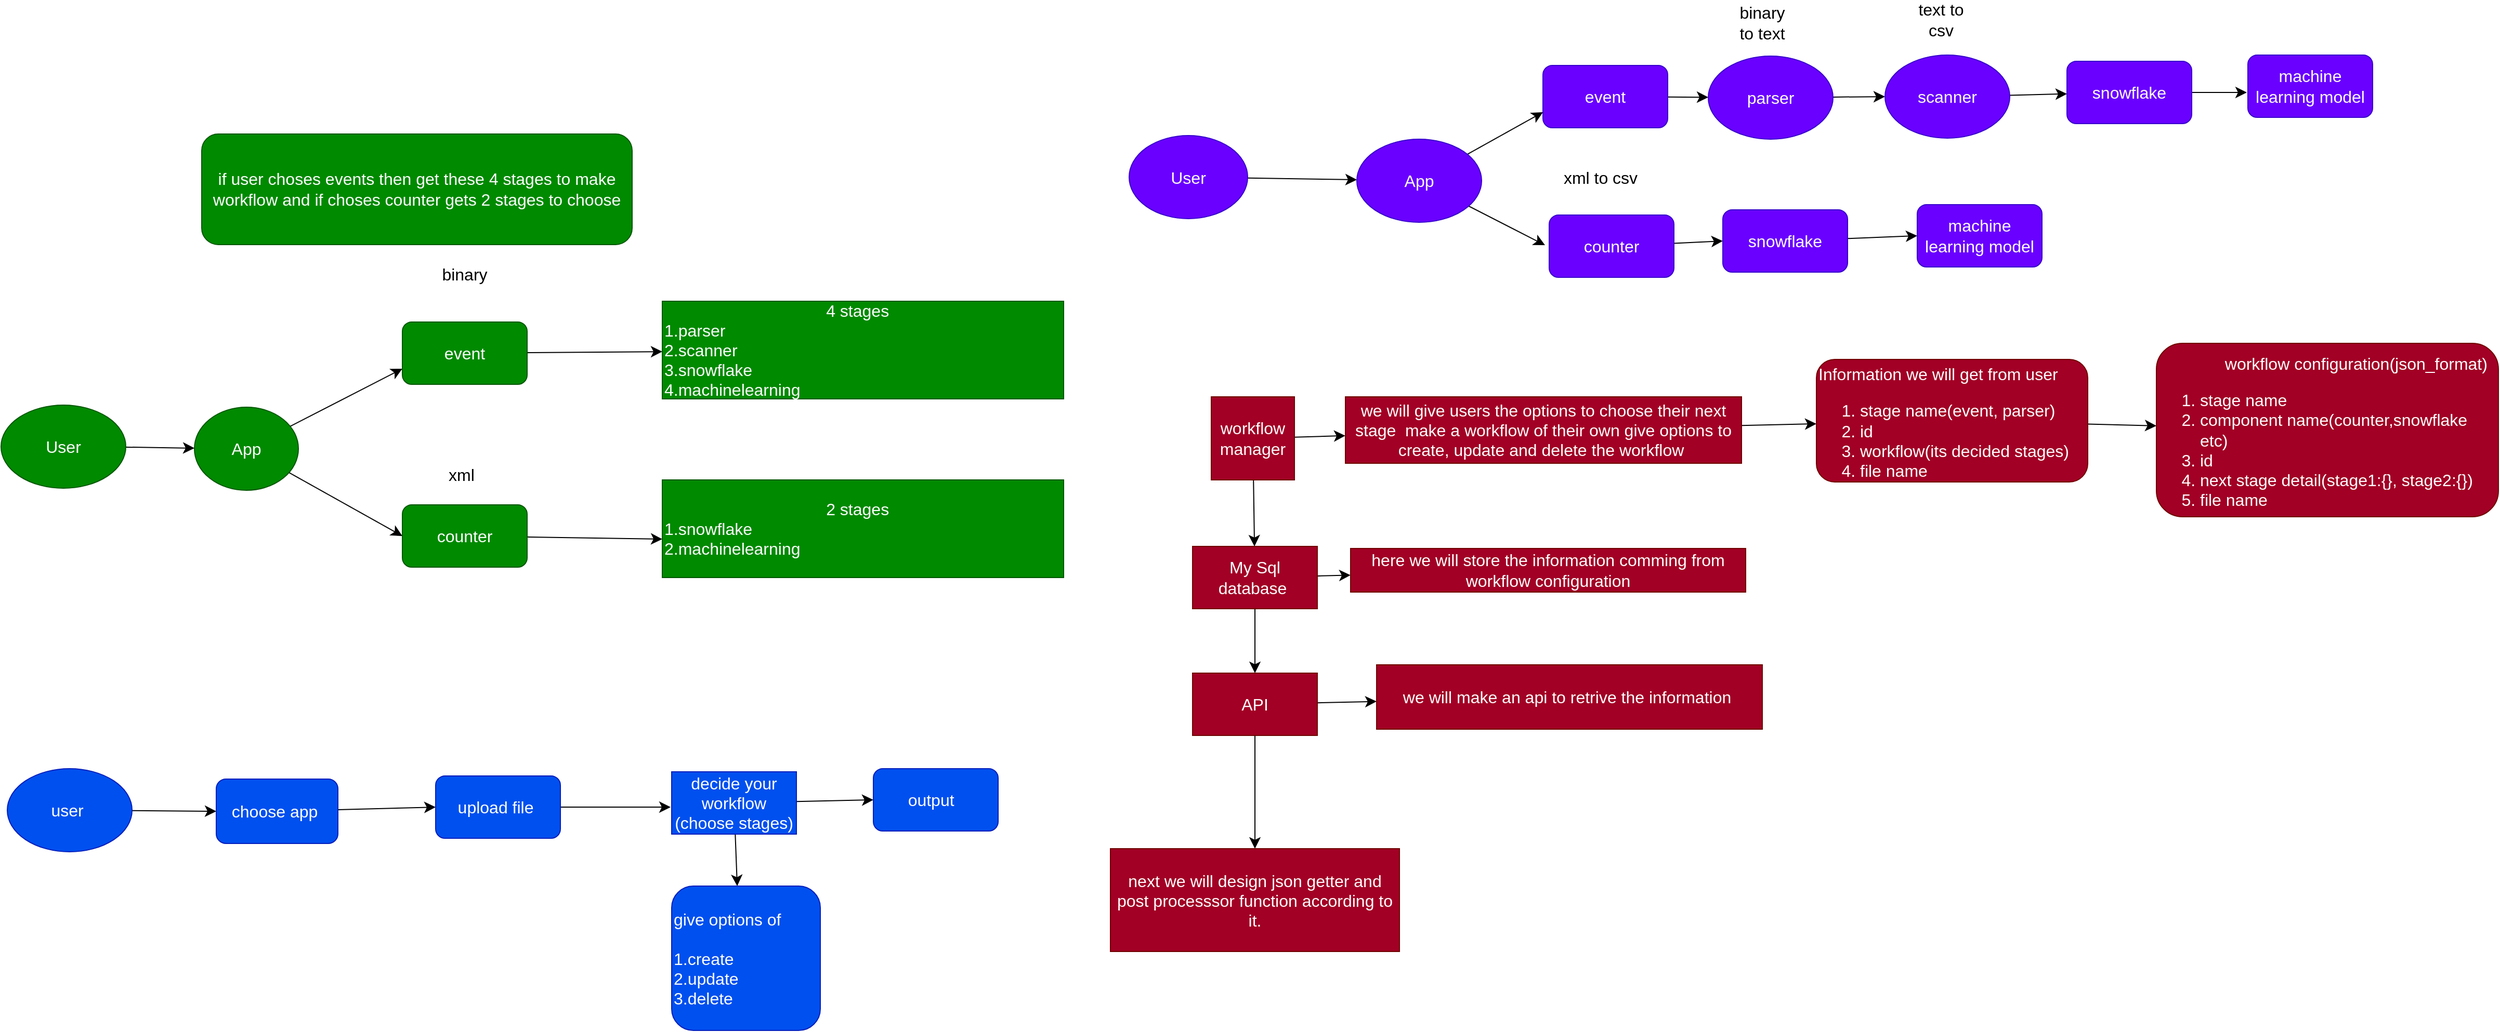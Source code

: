 <mxfile version="21.7.2" type="device">
  <diagram name="Page-1" id="RhEVvKw-kRL4y6LMRoYS">
    <mxGraphModel dx="2554" dy="1097" grid="0" gridSize="10" guides="1" tooltips="1" connect="1" arrows="1" fold="1" page="0" pageScale="1" pageWidth="827" pageHeight="1169" math="0" shadow="0">
      <root>
        <mxCell id="0" />
        <mxCell id="1" parent="0" />
        <mxCell id="VJxPPF6wUPIB7DTwM4jY-66" style="edgeStyle=none;curved=1;rounded=0;orthogonalLoop=1;jettySize=auto;html=1;fontSize=12;startSize=8;endSize=8;" edge="1" parent="1" source="VJxPPF6wUPIB7DTwM4jY-1" target="VJxPPF6wUPIB7DTwM4jY-27">
          <mxGeometry relative="1" as="geometry" />
        </mxCell>
        <mxCell id="VJxPPF6wUPIB7DTwM4jY-1" value="User" style="ellipse;whiteSpace=wrap;html=1;fontSize=16;fillColor=#6a00ff;fontColor=#ffffff;strokeColor=#3700CC;" vertex="1" parent="1">
          <mxGeometry x="-368" y="19.5" width="114" height="80" as="geometry" />
        </mxCell>
        <mxCell id="VJxPPF6wUPIB7DTwM4jY-57" style="edgeStyle=none;curved=1;rounded=0;orthogonalLoop=1;jettySize=auto;html=1;entryX=0;entryY=0.75;entryDx=0;entryDy=0;fontSize=12;startSize=8;endSize=8;" edge="1" parent="1" source="VJxPPF6wUPIB7DTwM4jY-2" target="VJxPPF6wUPIB7DTwM4jY-28">
          <mxGeometry relative="1" as="geometry" />
        </mxCell>
        <mxCell id="VJxPPF6wUPIB7DTwM4jY-58" style="edgeStyle=none;curved=1;rounded=0;orthogonalLoop=1;jettySize=auto;html=1;entryX=0;entryY=0.5;entryDx=0;entryDy=0;fontSize=12;startSize=8;endSize=8;" edge="1" parent="1" source="VJxPPF6wUPIB7DTwM4jY-2" target="VJxPPF6wUPIB7DTwM4jY-29">
          <mxGeometry relative="1" as="geometry" />
        </mxCell>
        <mxCell id="VJxPPF6wUPIB7DTwM4jY-2" value="App" style="ellipse;whiteSpace=wrap;html=1;fontSize=16;fillColor=#008a00;fontColor=#ffffff;strokeColor=#005700;" vertex="1" parent="1">
          <mxGeometry x="-1267" y="281" width="100" height="80" as="geometry" />
        </mxCell>
        <mxCell id="VJxPPF6wUPIB7DTwM4jY-69" style="edgeStyle=none;curved=1;rounded=0;orthogonalLoop=1;jettySize=auto;html=1;fontSize=12;startSize=8;endSize=8;" edge="1" parent="1" source="VJxPPF6wUPIB7DTwM4jY-3" target="VJxPPF6wUPIB7DTwM4jY-8">
          <mxGeometry relative="1" as="geometry" />
        </mxCell>
        <mxCell id="VJxPPF6wUPIB7DTwM4jY-3" value="event" style="rounded=1;whiteSpace=wrap;html=1;fontSize=16;fillColor=#6a00ff;fontColor=#ffffff;strokeColor=#3700CC;" vertex="1" parent="1">
          <mxGeometry x="30" y="-48" width="120" height="60" as="geometry" />
        </mxCell>
        <mxCell id="VJxPPF6wUPIB7DTwM4jY-70" style="edgeStyle=none;curved=1;rounded=0;orthogonalLoop=1;jettySize=auto;html=1;entryX=0;entryY=0.5;entryDx=0;entryDy=0;fontSize=12;startSize=8;endSize=8;" edge="1" parent="1" source="VJxPPF6wUPIB7DTwM4jY-4" target="VJxPPF6wUPIB7DTwM4jY-17">
          <mxGeometry relative="1" as="geometry" />
        </mxCell>
        <mxCell id="VJxPPF6wUPIB7DTwM4jY-4" value="counter" style="rounded=1;whiteSpace=wrap;html=1;fontSize=16;fillColor=#6a00ff;fontColor=#ffffff;strokeColor=#3700CC;" vertex="1" parent="1">
          <mxGeometry x="36" y="96" width="120" height="60" as="geometry" />
        </mxCell>
        <mxCell id="VJxPPF6wUPIB7DTwM4jY-74" style="edgeStyle=none;curved=1;rounded=0;orthogonalLoop=1;jettySize=auto;html=1;fontSize=12;startSize=8;endSize=8;" edge="1" parent="1" source="VJxPPF6wUPIB7DTwM4jY-5">
          <mxGeometry relative="1" as="geometry">
            <mxPoint x="707" y="-22" as="targetPoint" />
          </mxGeometry>
        </mxCell>
        <mxCell id="VJxPPF6wUPIB7DTwM4jY-5" value="snowflake" style="rounded=1;whiteSpace=wrap;html=1;fontSize=16;fillColor=#6a00ff;fontColor=#ffffff;strokeColor=#3700CC;" vertex="1" parent="1">
          <mxGeometry x="534" y="-52" width="120" height="60" as="geometry" />
        </mxCell>
        <mxCell id="VJxPPF6wUPIB7DTwM4jY-6" value="machine learning model" style="rounded=1;whiteSpace=wrap;html=1;fontSize=16;fillColor=#6a00ff;fontColor=#ffffff;strokeColor=#3700CC;" vertex="1" parent="1">
          <mxGeometry x="708" y="-58" width="120" height="60" as="geometry" />
        </mxCell>
        <mxCell id="VJxPPF6wUPIB7DTwM4jY-71" style="edgeStyle=none;curved=1;rounded=0;orthogonalLoop=1;jettySize=auto;html=1;entryX=0;entryY=0.5;entryDx=0;entryDy=0;fontSize=12;startSize=8;endSize=8;" edge="1" parent="1" source="VJxPPF6wUPIB7DTwM4jY-8" target="VJxPPF6wUPIB7DTwM4jY-10">
          <mxGeometry relative="1" as="geometry" />
        </mxCell>
        <mxCell id="VJxPPF6wUPIB7DTwM4jY-8" value="parser" style="ellipse;whiteSpace=wrap;html=1;fontSize=16;fillColor=#6a00ff;fontColor=#ffffff;strokeColor=#3700CC;" vertex="1" parent="1">
          <mxGeometry x="189" y="-57" width="120" height="80" as="geometry" />
        </mxCell>
        <mxCell id="VJxPPF6wUPIB7DTwM4jY-73" style="edgeStyle=none;curved=1;rounded=0;orthogonalLoop=1;jettySize=auto;html=1;fontSize=12;startSize=8;endSize=8;" edge="1" parent="1" source="VJxPPF6wUPIB7DTwM4jY-10" target="VJxPPF6wUPIB7DTwM4jY-5">
          <mxGeometry relative="1" as="geometry" />
        </mxCell>
        <mxCell id="VJxPPF6wUPIB7DTwM4jY-10" value="scanner" style="ellipse;whiteSpace=wrap;html=1;fontSize=16;fillColor=#6a00ff;fontColor=#ffffff;strokeColor=#3700CC;" vertex="1" parent="1">
          <mxGeometry x="359" y="-58" width="120" height="80" as="geometry" />
        </mxCell>
        <mxCell id="VJxPPF6wUPIB7DTwM4jY-11" value="xml to csv" style="text;html=1;strokeColor=none;fillColor=none;align=center;verticalAlign=middle;whiteSpace=wrap;rounded=0;fontSize=16;" vertex="1" parent="1">
          <mxGeometry x="46" y="35" width="79" height="49" as="geometry" />
        </mxCell>
        <mxCell id="VJxPPF6wUPIB7DTwM4jY-12" value="binary to text" style="text;html=1;strokeColor=none;fillColor=none;align=center;verticalAlign=middle;whiteSpace=wrap;rounded=0;fontSize=16;" vertex="1" parent="1">
          <mxGeometry x="211" y="-101" width="60" height="24" as="geometry" />
        </mxCell>
        <mxCell id="VJxPPF6wUPIB7DTwM4jY-13" value="text to csv" style="text;html=1;strokeColor=none;fillColor=none;align=center;verticalAlign=middle;whiteSpace=wrap;rounded=0;fontSize=16;" vertex="1" parent="1">
          <mxGeometry x="383" y="-107" width="60" height="30" as="geometry" />
        </mxCell>
        <mxCell id="VJxPPF6wUPIB7DTwM4jY-72" style="edgeStyle=none;curved=1;rounded=0;orthogonalLoop=1;jettySize=auto;html=1;entryX=0;entryY=0.5;entryDx=0;entryDy=0;fontSize=12;startSize=8;endSize=8;" edge="1" parent="1" source="VJxPPF6wUPIB7DTwM4jY-17" target="VJxPPF6wUPIB7DTwM4jY-18">
          <mxGeometry relative="1" as="geometry" />
        </mxCell>
        <mxCell id="VJxPPF6wUPIB7DTwM4jY-17" value="snowflake" style="rounded=1;whiteSpace=wrap;html=1;fontSize=16;fillColor=#6a00ff;fontColor=#ffffff;strokeColor=#3700CC;" vertex="1" parent="1">
          <mxGeometry x="203" y="91" width="120" height="60" as="geometry" />
        </mxCell>
        <mxCell id="VJxPPF6wUPIB7DTwM4jY-18" value="machine learning model" style="rounded=1;whiteSpace=wrap;html=1;fontSize=16;fillColor=#6a00ff;fontColor=#ffffff;strokeColor=#3700CC;" vertex="1" parent="1">
          <mxGeometry x="390" y="86" width="120" height="60" as="geometry" />
        </mxCell>
        <mxCell id="VJxPPF6wUPIB7DTwM4jY-75" value="" style="edgeStyle=none;curved=1;rounded=0;orthogonalLoop=1;jettySize=auto;html=1;fontSize=12;startSize=8;endSize=8;" edge="1" parent="1" source="VJxPPF6wUPIB7DTwM4jY-19" target="VJxPPF6wUPIB7DTwM4jY-21">
          <mxGeometry relative="1" as="geometry" />
        </mxCell>
        <mxCell id="VJxPPF6wUPIB7DTwM4jY-78" value="" style="edgeStyle=none;curved=1;rounded=0;orthogonalLoop=1;jettySize=auto;html=1;fontSize=12;startSize=8;endSize=8;" edge="1" parent="1" source="VJxPPF6wUPIB7DTwM4jY-19" target="VJxPPF6wUPIB7DTwM4jY-20">
          <mxGeometry relative="1" as="geometry" />
        </mxCell>
        <mxCell id="VJxPPF6wUPIB7DTwM4jY-19" value="workflow manager" style="whiteSpace=wrap;html=1;aspect=fixed;fontSize=16;fillColor=#a20025;fontColor=#ffffff;strokeColor=#6F0000;" vertex="1" parent="1">
          <mxGeometry x="-289" y="271" width="80" height="80" as="geometry" />
        </mxCell>
        <mxCell id="VJxPPF6wUPIB7DTwM4jY-81" value="" style="edgeStyle=none;curved=1;rounded=0;orthogonalLoop=1;jettySize=auto;html=1;fontSize=12;startSize=8;endSize=8;" edge="1" parent="1" source="VJxPPF6wUPIB7DTwM4jY-20" target="VJxPPF6wUPIB7DTwM4jY-47">
          <mxGeometry relative="1" as="geometry" />
        </mxCell>
        <mxCell id="VJxPPF6wUPIB7DTwM4jY-20" value="we will give users the options to choose their next stage &amp;nbsp;make a workflow of their own give options to create, update and delete the workflow&amp;nbsp;" style="text;html=1;strokeColor=#6F0000;fillColor=#a20025;align=center;verticalAlign=middle;whiteSpace=wrap;rounded=0;fontSize=16;fontColor=#ffffff;" vertex="1" parent="1">
          <mxGeometry x="-160" y="271" width="381" height="64" as="geometry" />
        </mxCell>
        <mxCell id="VJxPPF6wUPIB7DTwM4jY-76" value="" style="edgeStyle=none;curved=1;rounded=0;orthogonalLoop=1;jettySize=auto;html=1;fontSize=12;startSize=8;endSize=8;" edge="1" parent="1" source="VJxPPF6wUPIB7DTwM4jY-21" target="VJxPPF6wUPIB7DTwM4jY-22">
          <mxGeometry relative="1" as="geometry" />
        </mxCell>
        <mxCell id="VJxPPF6wUPIB7DTwM4jY-79" value="" style="edgeStyle=none;curved=1;rounded=0;orthogonalLoop=1;jettySize=auto;html=1;fontSize=12;startSize=8;endSize=8;" edge="1" parent="1" source="VJxPPF6wUPIB7DTwM4jY-21" target="VJxPPF6wUPIB7DTwM4jY-23">
          <mxGeometry relative="1" as="geometry" />
        </mxCell>
        <mxCell id="VJxPPF6wUPIB7DTwM4jY-21" value="My Sql database&amp;nbsp;" style="rounded=0;whiteSpace=wrap;html=1;fontSize=16;fillColor=#a20025;fontColor=#ffffff;strokeColor=#6F0000;" vertex="1" parent="1">
          <mxGeometry x="-307" y="415" width="120" height="60" as="geometry" />
        </mxCell>
        <mxCell id="VJxPPF6wUPIB7DTwM4jY-77" value="" style="edgeStyle=none;curved=1;rounded=0;orthogonalLoop=1;jettySize=auto;html=1;fontSize=12;startSize=8;endSize=8;" edge="1" parent="1" source="VJxPPF6wUPIB7DTwM4jY-22" target="VJxPPF6wUPIB7DTwM4jY-51">
          <mxGeometry relative="1" as="geometry" />
        </mxCell>
        <mxCell id="VJxPPF6wUPIB7DTwM4jY-80" value="" style="edgeStyle=none;curved=1;rounded=0;orthogonalLoop=1;jettySize=auto;html=1;fontSize=12;startSize=8;endSize=8;" edge="1" parent="1" source="VJxPPF6wUPIB7DTwM4jY-22" target="VJxPPF6wUPIB7DTwM4jY-37">
          <mxGeometry relative="1" as="geometry" />
        </mxCell>
        <mxCell id="VJxPPF6wUPIB7DTwM4jY-22" value="API" style="rounded=0;whiteSpace=wrap;html=1;fontSize=16;fillColor=#a20025;fontColor=#ffffff;strokeColor=#6F0000;" vertex="1" parent="1">
          <mxGeometry x="-307" y="537" width="120" height="60" as="geometry" />
        </mxCell>
        <mxCell id="VJxPPF6wUPIB7DTwM4jY-23" value="here we will store the information comming from workflow configuration" style="text;html=1;strokeColor=#6F0000;fillColor=#a20025;align=center;verticalAlign=middle;whiteSpace=wrap;rounded=0;fontSize=16;fontColor=#ffffff;" vertex="1" parent="1">
          <mxGeometry x="-155" y="417" width="380" height="42" as="geometry" />
        </mxCell>
        <mxCell id="VJxPPF6wUPIB7DTwM4jY-55" value="" style="edgeStyle=none;curved=1;rounded=0;orthogonalLoop=1;jettySize=auto;html=1;fontSize=12;startSize=8;endSize=8;" edge="1" parent="1" source="VJxPPF6wUPIB7DTwM4jY-26" target="VJxPPF6wUPIB7DTwM4jY-2">
          <mxGeometry relative="1" as="geometry" />
        </mxCell>
        <mxCell id="VJxPPF6wUPIB7DTwM4jY-26" value="User" style="ellipse;whiteSpace=wrap;html=1;fontSize=16;fillColor=#008a00;fontColor=#ffffff;strokeColor=#005700;" vertex="1" parent="1">
          <mxGeometry x="-1453" y="279" width="120" height="80" as="geometry" />
        </mxCell>
        <mxCell id="VJxPPF6wUPIB7DTwM4jY-67" style="edgeStyle=none;curved=1;rounded=0;orthogonalLoop=1;jettySize=auto;html=1;entryX=0;entryY=0.75;entryDx=0;entryDy=0;fontSize=12;startSize=8;endSize=8;" edge="1" parent="1" source="VJxPPF6wUPIB7DTwM4jY-27" target="VJxPPF6wUPIB7DTwM4jY-3">
          <mxGeometry relative="1" as="geometry" />
        </mxCell>
        <mxCell id="VJxPPF6wUPIB7DTwM4jY-68" style="edgeStyle=none;curved=1;rounded=0;orthogonalLoop=1;jettySize=auto;html=1;fontSize=12;startSize=8;endSize=8;" edge="1" parent="1" source="VJxPPF6wUPIB7DTwM4jY-27">
          <mxGeometry relative="1" as="geometry">
            <mxPoint x="32" y="125" as="targetPoint" />
          </mxGeometry>
        </mxCell>
        <mxCell id="VJxPPF6wUPIB7DTwM4jY-27" value="App" style="ellipse;whiteSpace=wrap;html=1;fontSize=16;fillColor=#6a00ff;fontColor=#ffffff;strokeColor=#3700CC;" vertex="1" parent="1">
          <mxGeometry x="-149" y="23" width="120" height="80" as="geometry" />
        </mxCell>
        <mxCell id="VJxPPF6wUPIB7DTwM4jY-59" style="edgeStyle=none;curved=1;rounded=0;orthogonalLoop=1;jettySize=auto;html=1;fontSize=12;startSize=8;endSize=8;" edge="1" parent="1" source="VJxPPF6wUPIB7DTwM4jY-28" target="VJxPPF6wUPIB7DTwM4jY-32">
          <mxGeometry relative="1" as="geometry" />
        </mxCell>
        <mxCell id="VJxPPF6wUPIB7DTwM4jY-28" value="event" style="rounded=1;whiteSpace=wrap;html=1;fontSize=16;fillColor=#008a00;fontColor=#ffffff;strokeColor=#005700;" vertex="1" parent="1">
          <mxGeometry x="-1067" y="199" width="120" height="60" as="geometry" />
        </mxCell>
        <mxCell id="VJxPPF6wUPIB7DTwM4jY-60" style="edgeStyle=none;curved=1;rounded=0;orthogonalLoop=1;jettySize=auto;html=1;entryX=0;entryY=0.606;entryDx=0;entryDy=0;entryPerimeter=0;fontSize=12;startSize=8;endSize=8;" edge="1" parent="1" source="VJxPPF6wUPIB7DTwM4jY-29" target="VJxPPF6wUPIB7DTwM4jY-36">
          <mxGeometry relative="1" as="geometry" />
        </mxCell>
        <mxCell id="VJxPPF6wUPIB7DTwM4jY-29" value="counter" style="rounded=1;whiteSpace=wrap;html=1;fontSize=16;fillColor=#008a00;fontColor=#ffffff;strokeColor=#005700;" vertex="1" parent="1">
          <mxGeometry x="-1067" y="375" width="120" height="60" as="geometry" />
        </mxCell>
        <mxCell id="VJxPPF6wUPIB7DTwM4jY-30" value="binary" style="text;html=1;strokeColor=none;fillColor=none;align=center;verticalAlign=middle;whiteSpace=wrap;rounded=0;fontSize=16;" vertex="1" parent="1">
          <mxGeometry x="-1037" y="138" width="60" height="30" as="geometry" />
        </mxCell>
        <mxCell id="VJxPPF6wUPIB7DTwM4jY-31" value="xml" style="text;html=1;strokeColor=none;fillColor=none;align=center;verticalAlign=middle;whiteSpace=wrap;rounded=0;fontSize=16;" vertex="1" parent="1">
          <mxGeometry x="-1040" y="331" width="60" height="30" as="geometry" />
        </mxCell>
        <mxCell id="VJxPPF6wUPIB7DTwM4jY-32" value="&lt;div style=&quot;&quot;&gt;&lt;div style=&quot;&quot;&gt;&lt;div style=&quot;text-align: center;&quot;&gt;&amp;nbsp; &amp;nbsp; &amp;nbsp; &amp;nbsp; &amp;nbsp; &amp;nbsp; &amp;nbsp; &amp;nbsp; &amp;nbsp; &amp;nbsp; &amp;nbsp; &amp;nbsp; &amp;nbsp; &amp;nbsp; &amp;nbsp; &amp;nbsp; &amp;nbsp; &amp;nbsp;4 stages&lt;/div&gt;&lt;/div&gt;&lt;/div&gt;1.parser&lt;br&gt;2.scanner&lt;br&gt;3.snowflake&lt;br&gt;4.machinelearning" style="rounded=0;whiteSpace=wrap;html=1;fontSize=16;align=left;fillColor=#008a00;fontColor=#ffffff;strokeColor=#005700;" vertex="1" parent="1">
          <mxGeometry x="-817" y="179" width="386" height="94" as="geometry" />
        </mxCell>
        <mxCell id="VJxPPF6wUPIB7DTwM4jY-36" value="&lt;div style=&quot;&quot;&gt;&lt;div style=&quot;&quot;&gt;&lt;div style=&quot;text-align: center;&quot;&gt;&amp;nbsp; &amp;nbsp; &amp;nbsp; &amp;nbsp; &amp;nbsp; &amp;nbsp; &amp;nbsp; &amp;nbsp; &amp;nbsp; &amp;nbsp; &amp;nbsp; &amp;nbsp; &amp;nbsp; &amp;nbsp; &amp;nbsp; &amp;nbsp; &amp;nbsp; &amp;nbsp;2 stages&lt;/div&gt;&lt;/div&gt;&lt;/div&gt;1.snowflake&lt;br&gt;2.machinelearning" style="rounded=0;whiteSpace=wrap;html=1;fontSize=16;align=left;fillColor=#008a00;fontColor=#ffffff;strokeColor=#005700;" vertex="1" parent="1">
          <mxGeometry x="-817" y="351" width="386" height="94" as="geometry" />
        </mxCell>
        <mxCell id="VJxPPF6wUPIB7DTwM4jY-37" value="we will make an api to retrive the information&amp;nbsp;" style="text;html=1;strokeColor=#6F0000;fillColor=#a20025;align=center;verticalAlign=middle;whiteSpace=wrap;rounded=0;fontSize=16;fontColor=#ffffff;" vertex="1" parent="1">
          <mxGeometry x="-130" y="529" width="371" height="62" as="geometry" />
        </mxCell>
        <mxCell id="VJxPPF6wUPIB7DTwM4jY-61" style="edgeStyle=none;curved=1;rounded=0;orthogonalLoop=1;jettySize=auto;html=1;entryX=0;entryY=0.5;entryDx=0;entryDy=0;fontSize=12;startSize=8;endSize=8;" edge="1" parent="1" source="VJxPPF6wUPIB7DTwM4jY-39" target="VJxPPF6wUPIB7DTwM4jY-41">
          <mxGeometry relative="1" as="geometry" />
        </mxCell>
        <mxCell id="VJxPPF6wUPIB7DTwM4jY-39" value="user&amp;nbsp;" style="ellipse;whiteSpace=wrap;html=1;fontSize=16;fillColor=#0050ef;fontColor=#ffffff;strokeColor=#001DBC;" vertex="1" parent="1">
          <mxGeometry x="-1447" y="629" width="120" height="80" as="geometry" />
        </mxCell>
        <mxCell id="VJxPPF6wUPIB7DTwM4jY-62" style="edgeStyle=none;curved=1;rounded=0;orthogonalLoop=1;jettySize=auto;html=1;entryX=0;entryY=0.5;entryDx=0;entryDy=0;fontSize=12;startSize=8;endSize=8;" edge="1" parent="1" source="VJxPPF6wUPIB7DTwM4jY-41" target="VJxPPF6wUPIB7DTwM4jY-42">
          <mxGeometry relative="1" as="geometry" />
        </mxCell>
        <mxCell id="VJxPPF6wUPIB7DTwM4jY-41" value="choose app&amp;nbsp;" style="rounded=1;whiteSpace=wrap;html=1;fontSize=16;fillColor=#0050ef;fontColor=#ffffff;strokeColor=#001DBC;" vertex="1" parent="1">
          <mxGeometry x="-1246" y="639" width="117" height="62" as="geometry" />
        </mxCell>
        <mxCell id="VJxPPF6wUPIB7DTwM4jY-63" style="edgeStyle=none;curved=1;rounded=0;orthogonalLoop=1;jettySize=auto;html=1;fontSize=12;startSize=8;endSize=8;" edge="1" parent="1" source="VJxPPF6wUPIB7DTwM4jY-42">
          <mxGeometry relative="1" as="geometry">
            <mxPoint x="-809" y="666" as="targetPoint" />
          </mxGeometry>
        </mxCell>
        <mxCell id="VJxPPF6wUPIB7DTwM4jY-42" value="upload file&amp;nbsp;" style="rounded=1;whiteSpace=wrap;html=1;fontSize=16;fillColor=#0050ef;fontColor=#ffffff;strokeColor=#001DBC;" vertex="1" parent="1">
          <mxGeometry x="-1035" y="636" width="120" height="60" as="geometry" />
        </mxCell>
        <mxCell id="VJxPPF6wUPIB7DTwM4jY-64" style="edgeStyle=none;curved=1;rounded=0;orthogonalLoop=1;jettySize=auto;html=1;entryX=0;entryY=0.5;entryDx=0;entryDy=0;fontSize=12;startSize=8;endSize=8;" edge="1" parent="1" source="VJxPPF6wUPIB7DTwM4jY-43" target="VJxPPF6wUPIB7DTwM4jY-46">
          <mxGeometry relative="1" as="geometry" />
        </mxCell>
        <mxCell id="VJxPPF6wUPIB7DTwM4jY-65" style="edgeStyle=none;curved=1;rounded=0;orthogonalLoop=1;jettySize=auto;html=1;entryX=0.441;entryY=0;entryDx=0;entryDy=0;entryPerimeter=0;fontSize=12;startSize=8;endSize=8;" edge="1" parent="1" source="VJxPPF6wUPIB7DTwM4jY-43" target="VJxPPF6wUPIB7DTwM4jY-44">
          <mxGeometry relative="1" as="geometry" />
        </mxCell>
        <mxCell id="VJxPPF6wUPIB7DTwM4jY-43" value="decide your workflow (choose stages)" style="rounded=0;whiteSpace=wrap;html=1;fontSize=16;fillColor=#0050ef;fontColor=#ffffff;strokeColor=#001DBC;" vertex="1" parent="1">
          <mxGeometry x="-808" y="632" width="120" height="60" as="geometry" />
        </mxCell>
        <mxCell id="VJxPPF6wUPIB7DTwM4jY-44" value="give options of&amp;nbsp;&lt;br&gt;&lt;br&gt;1.create&lt;br&gt;2.update&amp;nbsp;&lt;br&gt;3.delete" style="rounded=1;whiteSpace=wrap;html=1;fontSize=16;align=left;fillColor=#0050ef;fontColor=#ffffff;strokeColor=#001DBC;" vertex="1" parent="1">
          <mxGeometry x="-808" y="742" width="143" height="139" as="geometry" />
        </mxCell>
        <mxCell id="VJxPPF6wUPIB7DTwM4jY-46" value="output &amp;nbsp;" style="rounded=1;whiteSpace=wrap;html=1;fontSize=16;fillColor=#0050ef;fontColor=#ffffff;strokeColor=#001DBC;" vertex="1" parent="1">
          <mxGeometry x="-614" y="629" width="120" height="60" as="geometry" />
        </mxCell>
        <mxCell id="VJxPPF6wUPIB7DTwM4jY-82" value="" style="edgeStyle=none;curved=1;rounded=0;orthogonalLoop=1;jettySize=auto;html=1;fontSize=12;startSize=8;endSize=8;" edge="1" parent="1" source="VJxPPF6wUPIB7DTwM4jY-47" target="VJxPPF6wUPIB7DTwM4jY-48">
          <mxGeometry relative="1" as="geometry" />
        </mxCell>
        <mxCell id="VJxPPF6wUPIB7DTwM4jY-47" value="&lt;br&gt;Information we will get from user&lt;br&gt;&lt;ol&gt;&lt;li&gt;stage name(event, parser)&lt;/li&gt;&lt;li&gt;id&amp;nbsp;&lt;/li&gt;&lt;li&gt;workflow(its decided stages)&lt;/li&gt;&lt;li&gt;file name&lt;/li&gt;&lt;/ol&gt;" style="rounded=1;whiteSpace=wrap;html=1;fontSize=16;align=left;fillColor=#a20025;fontColor=#ffffff;strokeColor=#6F0000;" vertex="1" parent="1">
          <mxGeometry x="293" y="235" width="261" height="118" as="geometry" />
        </mxCell>
        <mxCell id="VJxPPF6wUPIB7DTwM4jY-48" value="&amp;nbsp; &amp;nbsp; &amp;nbsp; &amp;nbsp; &amp;nbsp; &lt;br&gt;&lt;div style=&quot;text-align: center;&quot;&gt;&amp;nbsp; &amp;nbsp; &amp;nbsp; &amp;nbsp; &amp;nbsp; &amp;nbsp; workflow configuration(json_format)&lt;/div&gt;&lt;ol&gt;&lt;li&gt;stage name&lt;/li&gt;&lt;li&gt;component name(counter,snowflake etc)&lt;/li&gt;&lt;li style=&quot;&quot;&gt;id&lt;/li&gt;&lt;li&gt;next stage detail(stage1:{}, stage2:{})&lt;/li&gt;&lt;li&gt;file name&lt;/li&gt;&lt;/ol&gt;" style="rounded=1;whiteSpace=wrap;html=1;fontSize=16;align=left;fillColor=#a20025;fontColor=#ffffff;strokeColor=#6F0000;" vertex="1" parent="1">
          <mxGeometry x="620" y="219.5" width="329" height="167" as="geometry" />
        </mxCell>
        <mxCell id="VJxPPF6wUPIB7DTwM4jY-50" value="if user choses events then get these 4 stages to make workflow and if choses counter gets 2 stages to choose" style="rounded=1;whiteSpace=wrap;html=1;fontSize=16;fillColor=#008a00;fontColor=#ffffff;strokeColor=#005700;" vertex="1" parent="1">
          <mxGeometry x="-1260" y="18" width="414" height="106.5" as="geometry" />
        </mxCell>
        <mxCell id="VJxPPF6wUPIB7DTwM4jY-51" value="next we will design json getter and post processsor function according to it." style="rounded=0;whiteSpace=wrap;html=1;fontSize=16;fillColor=#a20025;fontColor=#ffffff;strokeColor=#6F0000;" vertex="1" parent="1">
          <mxGeometry x="-386" y="706" width="278" height="99" as="geometry" />
        </mxCell>
      </root>
    </mxGraphModel>
  </diagram>
</mxfile>
